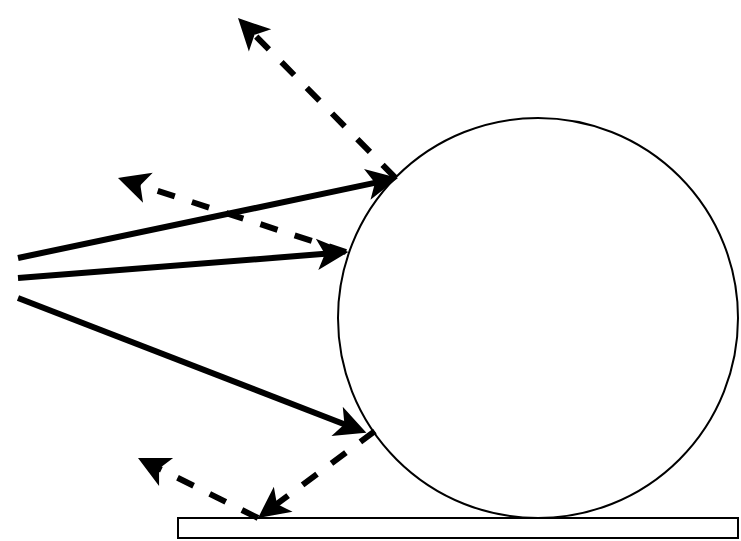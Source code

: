 <mxfile version="20.0.3" type="device"><diagram id="4A2gggI7HQ86EY0fAq2q" name="Page-1"><mxGraphModel dx="677" dy="341" grid="1" gridSize="10" guides="1" tooltips="1" connect="0" arrows="0" fold="1" page="1" pageScale="1" pageWidth="850" pageHeight="1100" math="0" shadow="0"><root><mxCell id="0"/><mxCell id="1" parent="0"/><mxCell id="yRjYtc2jYuVOrYHZOVW1-1" value="" style="ellipse;whiteSpace=wrap;html=1;fillColor=none;" vertex="1" parent="1"><mxGeometry x="280" y="210" width="200" height="200" as="geometry"/></mxCell><mxCell id="yRjYtc2jYuVOrYHZOVW1-2" value="" style="endArrow=classic;html=1;rounded=0;strokeWidth=3;" edge="1" parent="1"><mxGeometry width="50" height="50" relative="1" as="geometry"><mxPoint x="120" y="280" as="sourcePoint"/><mxPoint x="310" y="240" as="targetPoint"/></mxGeometry></mxCell><mxCell id="yRjYtc2jYuVOrYHZOVW1-4" value="" style="rounded=0;whiteSpace=wrap;html=1;fillColor=none;" vertex="1" parent="1"><mxGeometry x="200" y="410" width="280" height="10" as="geometry"/></mxCell><mxCell id="yRjYtc2jYuVOrYHZOVW1-6" value="" style="endArrow=classic;html=1;rounded=0;strokeWidth=3;dashed=1;exitX=0.143;exitY=0.149;exitDx=0;exitDy=0;exitPerimeter=0;" edge="1" parent="1" source="yRjYtc2jYuVOrYHZOVW1-1"><mxGeometry width="50" height="50" relative="1" as="geometry"><mxPoint x="130" y="290" as="sourcePoint"/><mxPoint x="230" y="160" as="targetPoint"/></mxGeometry></mxCell><mxCell id="yRjYtc2jYuVOrYHZOVW1-7" value="" style="endArrow=classic;html=1;rounded=0;strokeWidth=3;entryX=0.026;entryY=0.335;entryDx=0;entryDy=0;entryPerimeter=0;" edge="1" parent="1" target="yRjYtc2jYuVOrYHZOVW1-1"><mxGeometry width="50" height="50" relative="1" as="geometry"><mxPoint x="120" y="290" as="sourcePoint"/><mxPoint x="310" y="250" as="targetPoint"/></mxGeometry></mxCell><mxCell id="yRjYtc2jYuVOrYHZOVW1-8" value="" style="endArrow=classic;html=1;rounded=0;strokeWidth=3;dashed=1;exitX=0.02;exitY=0.335;exitDx=0;exitDy=0;exitPerimeter=0;" edge="1" parent="1" source="yRjYtc2jYuVOrYHZOVW1-1"><mxGeometry width="50" height="50" relative="1" as="geometry"><mxPoint x="288.6" y="279.8" as="sourcePoint"/><mxPoint x="170" y="240" as="targetPoint"/></mxGeometry></mxCell><mxCell id="yRjYtc2jYuVOrYHZOVW1-10" value="" style="endArrow=classic;html=1;rounded=0;strokeWidth=3;entryX=0.071;entryY=0.787;entryDx=0;entryDy=0;entryPerimeter=0;" edge="1" parent="1" target="yRjYtc2jYuVOrYHZOVW1-1"><mxGeometry width="50" height="50" relative="1" as="geometry"><mxPoint x="120" y="300" as="sourcePoint"/><mxPoint x="285.2" y="287" as="targetPoint"/></mxGeometry></mxCell><mxCell id="yRjYtc2jYuVOrYHZOVW1-14" value="" style="endArrow=classic;html=1;rounded=0;strokeWidth=3;dashed=1;exitX=0.092;exitY=0.783;exitDx=0;exitDy=0;exitPerimeter=0;" edge="1" parent="1" source="yRjYtc2jYuVOrYHZOVW1-1"><mxGeometry width="50" height="50" relative="1" as="geometry"><mxPoint x="298.4" y="366.6" as="sourcePoint"/><mxPoint x="240" y="410" as="targetPoint"/></mxGeometry></mxCell><mxCell id="yRjYtc2jYuVOrYHZOVW1-16" value="" style="endArrow=classic;html=1;rounded=0;strokeWidth=3;dashed=1;" edge="1" parent="1"><mxGeometry width="50" height="50" relative="1" as="geometry"><mxPoint x="240" y="410" as="sourcePoint"/><mxPoint x="180" y="380" as="targetPoint"/></mxGeometry></mxCell></root></mxGraphModel></diagram></mxfile>